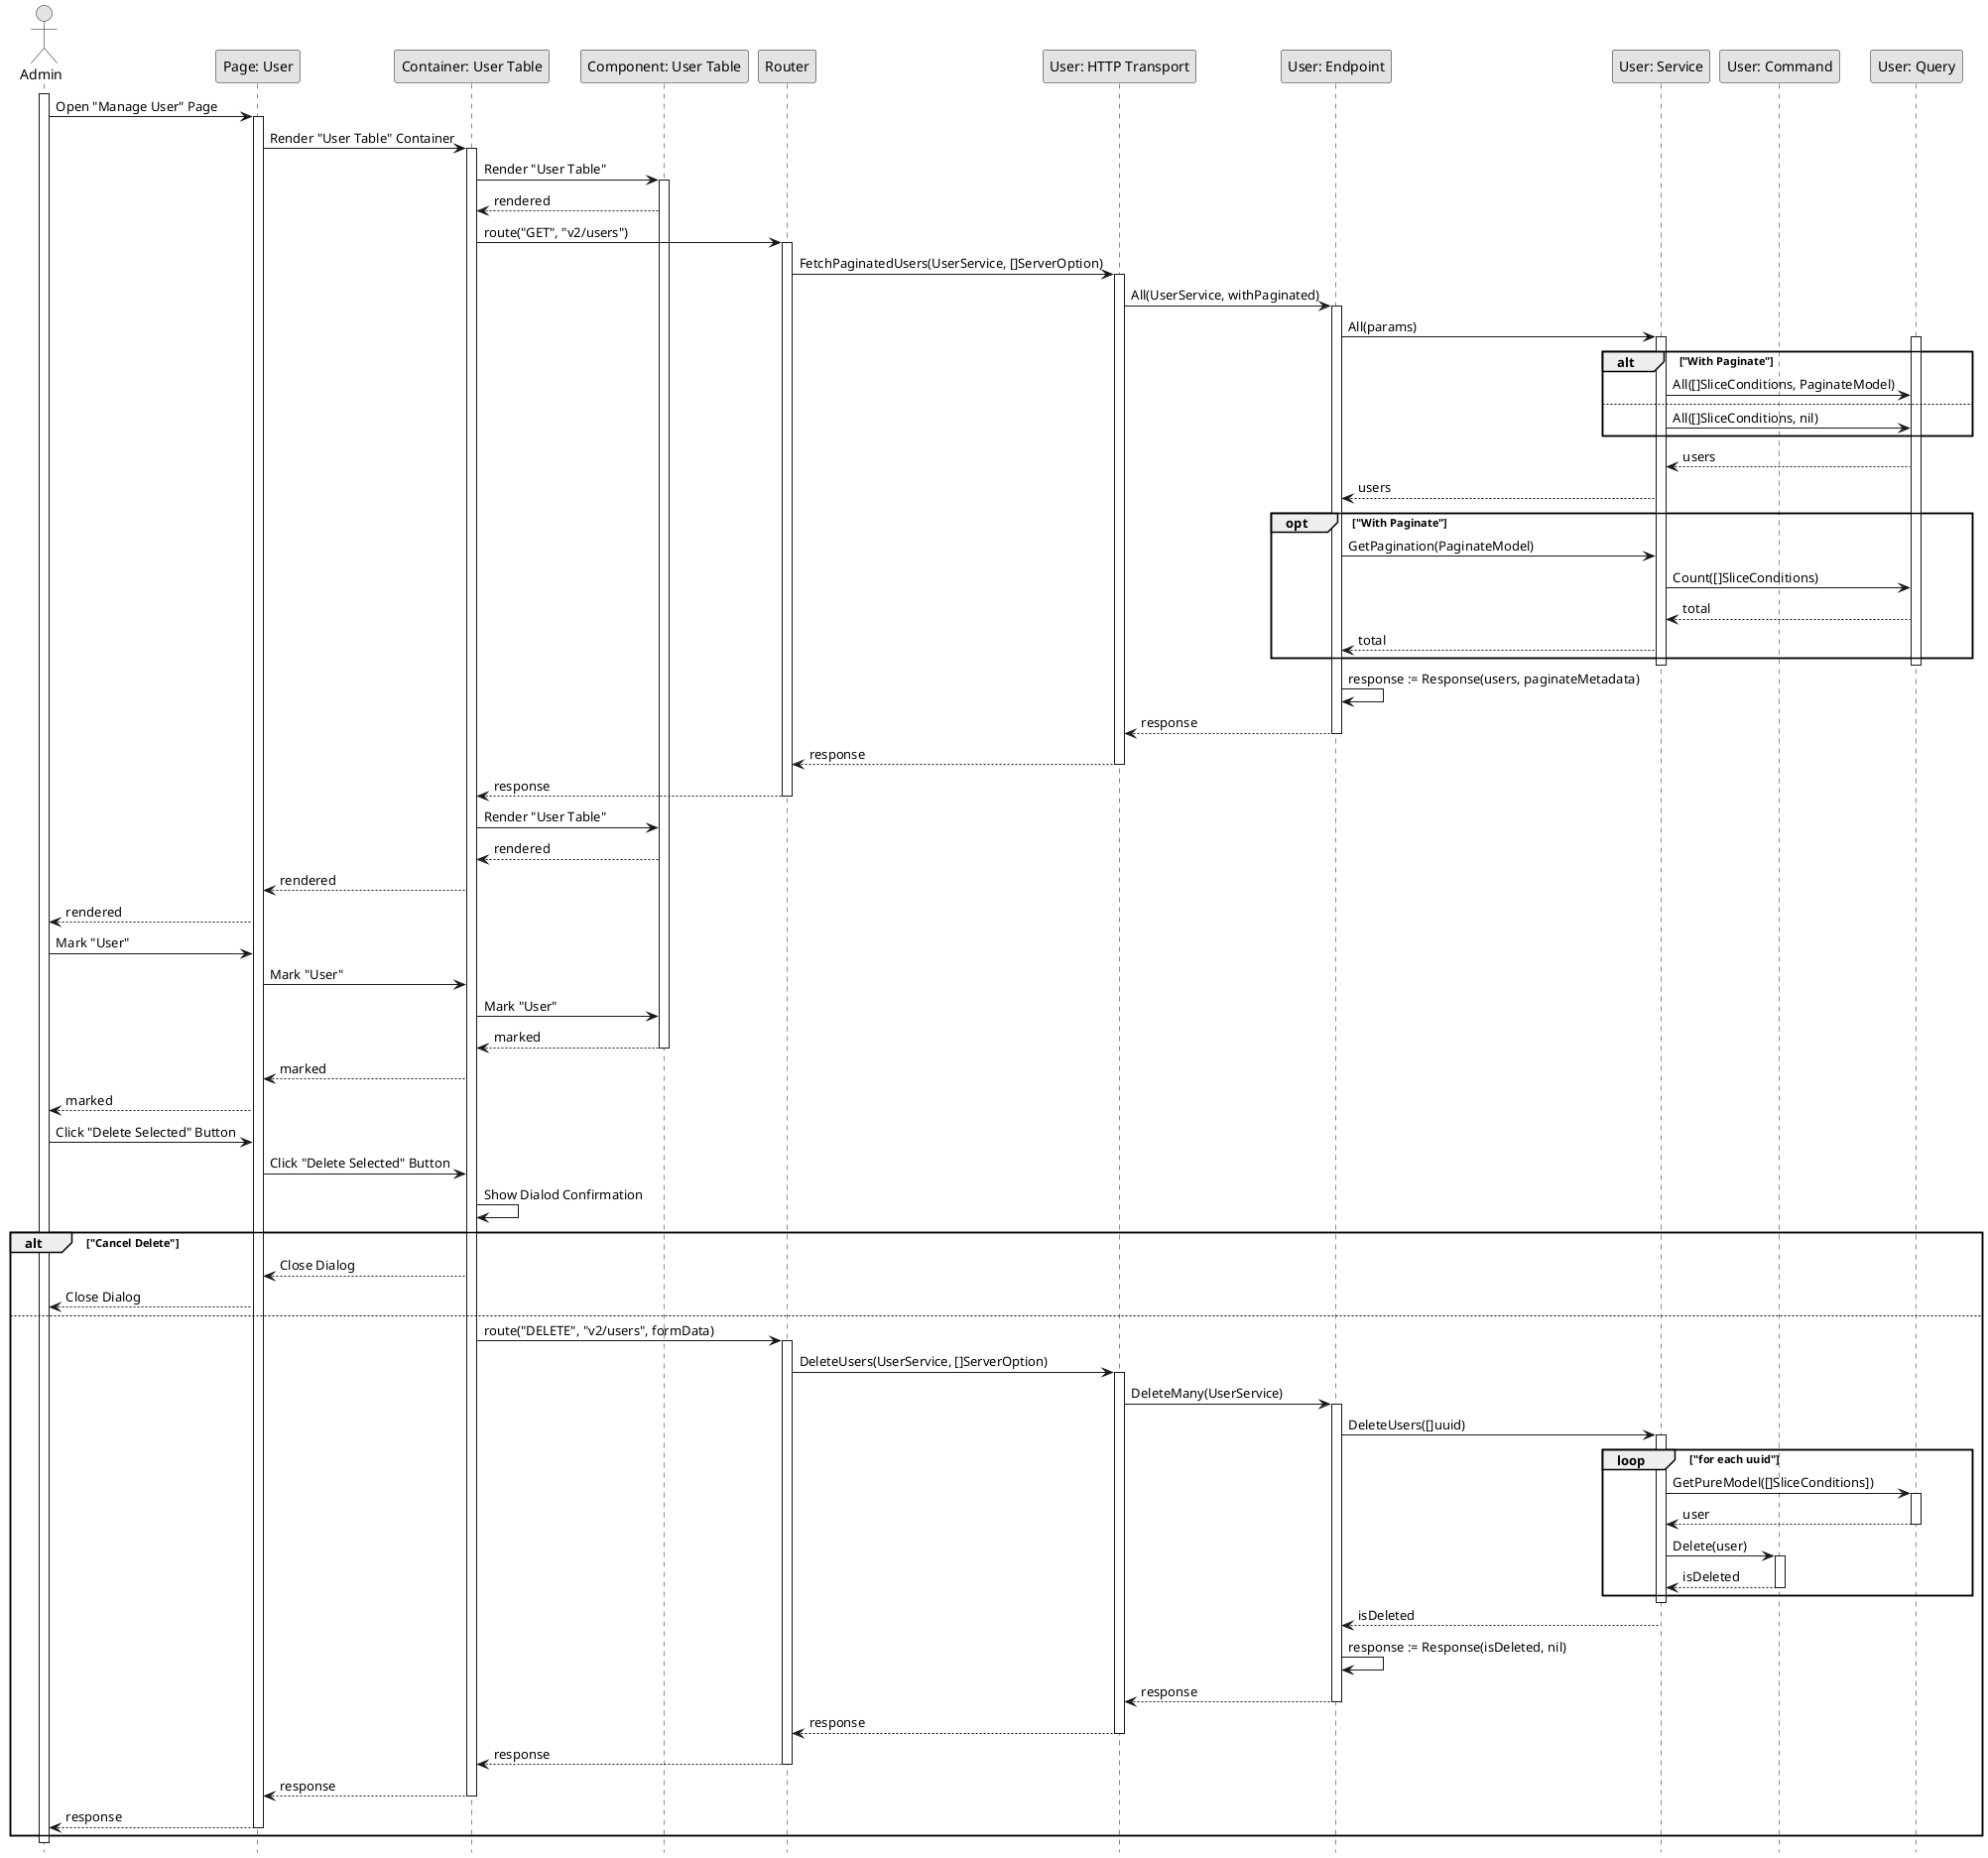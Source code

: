 @startuml DeleteUser

skinparam Monochrome true
skinparam Shadowing false
hide footbox

actor Admin
participant "Page: User" as UserPage
participant "Container: User Table" as UserTableContainer
participant "Component: User Table" as UserTable
participant "Router" as Router
participant "User: HTTP Transport" as UserHTTPTransport
participant "User: Endpoint" as UserEndpoint
participant "User: Service" as UserService
participant "User: Command" as UserCommand
participant "User: Query" as UserQuery

activate Admin

Admin->UserPage: Open "Manage User" Page
activate UserPage
UserPage->UserTableContainer: Render "User Table" Container
activate UserTableContainer
UserTableContainer->UserTable: Render "User Table"
activate UserTable
UserTable-->UserTableContainer: rendered
UserTableContainer->Router: route("GET", "v2/users")
activate Router
Router->UserHTTPTransport: FetchPaginatedUsers(UserService, []ServerOption)
activate UserHTTPTransport
UserHTTPTransport->UserEndpoint: All(UserService, withPaginated)
activate UserEndpoint
UserEndpoint->UserService: All(params)

activate UserService
activate UserQuery
alt "With Paginate"
    UserService->UserQuery: All([]SliceConditions, PaginateModel)
else
    UserService->UserQuery: All([]SliceConditions, nil)
end
UserQuery-->UserService: users
UserService-->UserEndpoint: users

opt "With Paginate"
    UserEndpoint->UserService: GetPagination(PaginateModel)
    UserService->UserQuery: Count([]SliceConditions)
    UserQuery-->UserService: total
    UserService-->UserEndpoint: total
end
deactivate UserQuery
deactivate UserService

UserEndpoint->UserEndpoint: response := Response(users, paginateMetadata)
UserEndpoint-->UserHTTPTransport: response
deactivate UserEndpoint
UserHTTPTransport-->Router: response
deactivate UserHTTPTransport
Router-->UserTableContainer: response
deactivate Router
UserTableContainer->UserTable: Render "User Table"
UserTable-->UserTableContainer: rendered
UserTableContainer-->UserPage: rendered
UserPage-->Admin: rendered

Admin->UserPage: Mark "User"
UserPage->UserTableContainer: Mark "User"
UserTableContainer->UserTable: Mark "User"
UserTable-->UserTableContainer: marked
deactivate UserTable
UserTableContainer-->UserPage: marked
UserPage-->Admin: marked

Admin->UserPage: Click "Delete Selected" Button
UserPage->UserTableContainer: Click "Delete Selected" Button
UserTableContainer->UserTableContainer: Show Dialod Confirmation

alt "Cancel Delete"
    UserTableContainer-->UserPage: Close Dialog
    UserPage-->Admin: Close Dialog
else
    UserTableContainer->Router: route("DELETE", "v2/users", formData)
    activate Router
    Router->UserHTTPTransport: DeleteUsers(UserService, []ServerOption)
    activate UserHTTPTransport
    UserHTTPTransport->UserEndpoint: DeleteMany(UserService)
    activate UserEndpoint
    UserEndpoint->UserService: DeleteUsers([]uuid)

    activate UserService
    loop "for each uuid"
        UserService->UserQuery: GetPureModel([]SliceConditions])
        activate UserQuery
        UserQuery-->UserService: user
        deactivate UserQuery

        UserService->UserCommand: Delete(user)
        activate UserCommand
        UserCommand-->UserService: isDeleted
        deactivate UserCommand
    end
    deactivate UserService
    UserService-->UserEndpoint: isDeleted
    UserEndpoint->UserEndpoint: response := Response(isDeleted, nil)
    UserEndpoint-->UserHTTPTransport: response
    deactivate UserEndpoint
    UserHTTPTransport-->Router: response
    deactivate UserHTTPTransport
    Router-->UserTableContainer: response
    deactivate Router
    UserTableContainer-->UserPage: response
    deactivate UserTableContainer
    UserPage-->Admin: response
    deactivate UserPage
end

deactivate Admin

@enduml